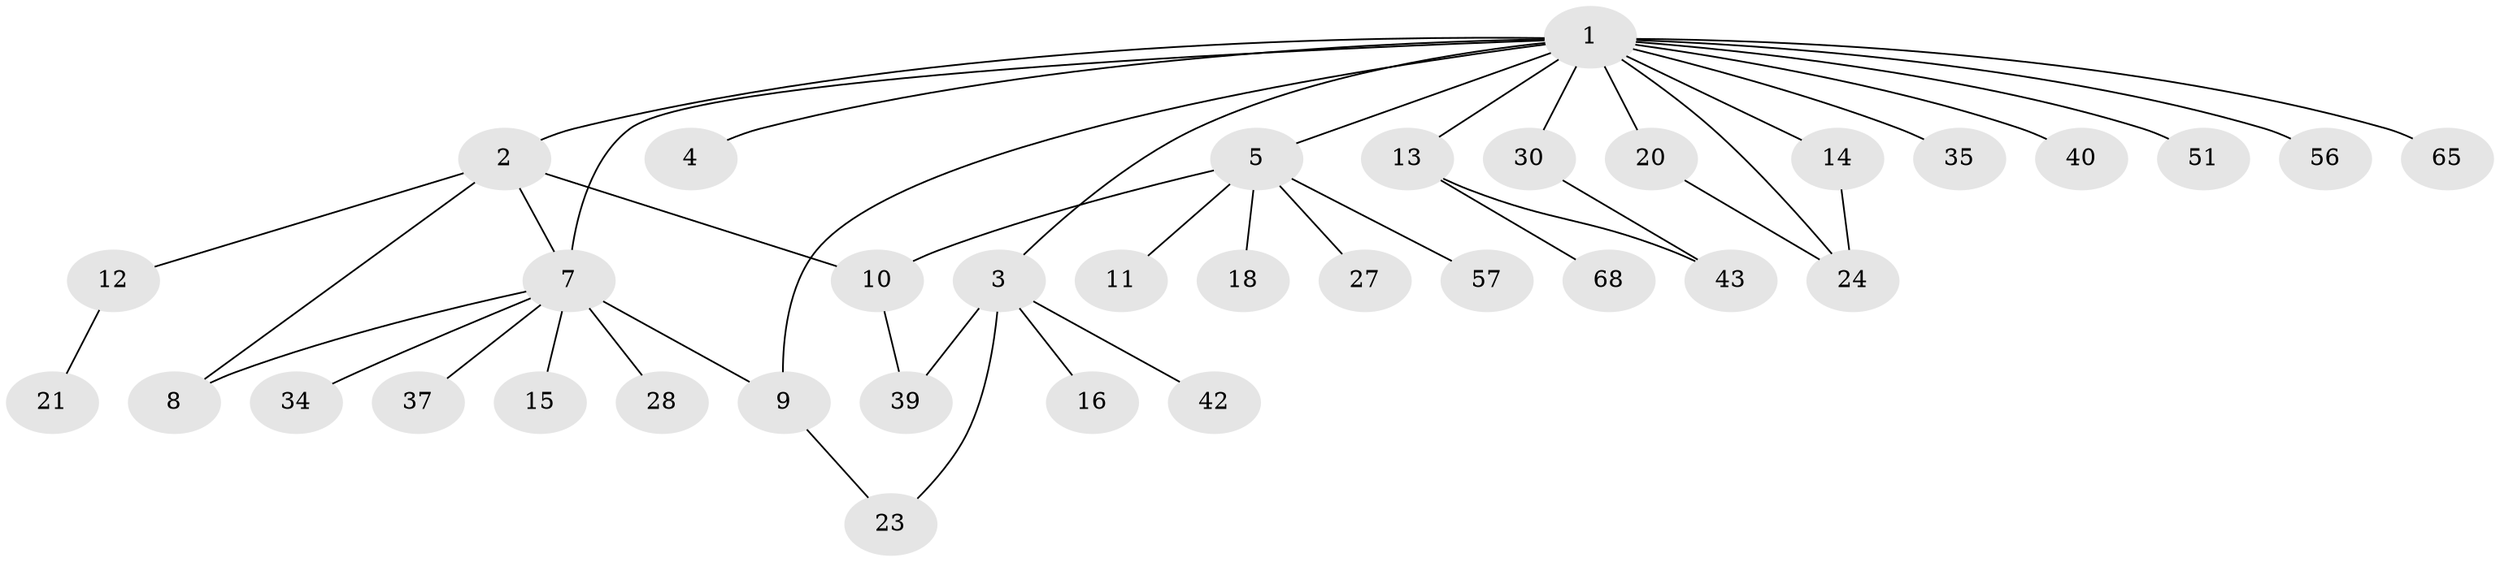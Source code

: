 // original degree distribution, {16: 0.014285714285714285, 5: 0.05714285714285714, 1: 0.44285714285714284, 8: 0.014285714285714285, 3: 0.11428571428571428, 2: 0.32857142857142857, 11: 0.014285714285714285, 4: 0.014285714285714285}
// Generated by graph-tools (version 1.1) at 2025/14/03/09/25 04:14:27]
// undirected, 35 vertices, 43 edges
graph export_dot {
graph [start="1"]
  node [color=gray90,style=filled];
  1;
  2;
  3;
  4;
  5 [super="+38+6"];
  7 [super="+70+22"];
  8 [super="+32"];
  9 [super="+25+33"];
  10 [super="+53+31"];
  11;
  12;
  13 [super="+29+63"];
  14 [super="+62+17+19+48"];
  15;
  16;
  18;
  20;
  21 [super="+66"];
  23;
  24 [super="+36+47"];
  27;
  28 [super="+46"];
  30 [super="+50"];
  34;
  35;
  37 [super="+44"];
  39 [super="+41+49"];
  40;
  42;
  43;
  51;
  56;
  57 [super="+59"];
  65;
  68;
  1 -- 2;
  1 -- 3;
  1 -- 4;
  1 -- 5;
  1 -- 7;
  1 -- 9;
  1 -- 13;
  1 -- 14;
  1 -- 20;
  1 -- 30;
  1 -- 35;
  1 -- 40;
  1 -- 51;
  1 -- 56;
  1 -- 65;
  1 -- 24;
  2 -- 8;
  2 -- 10;
  2 -- 12;
  2 -- 7;
  3 -- 16;
  3 -- 23;
  3 -- 39;
  3 -- 42;
  5 -- 11;
  5 -- 18;
  5 -- 27;
  5 -- 57;
  5 -- 10;
  7 -- 15;
  7 -- 34;
  7 -- 37;
  7 -- 8;
  7 -- 28;
  7 -- 9 [weight=3];
  9 -- 23;
  10 -- 39;
  12 -- 21;
  13 -- 43;
  13 -- 68;
  14 -- 24;
  20 -- 24;
  30 -- 43;
}
